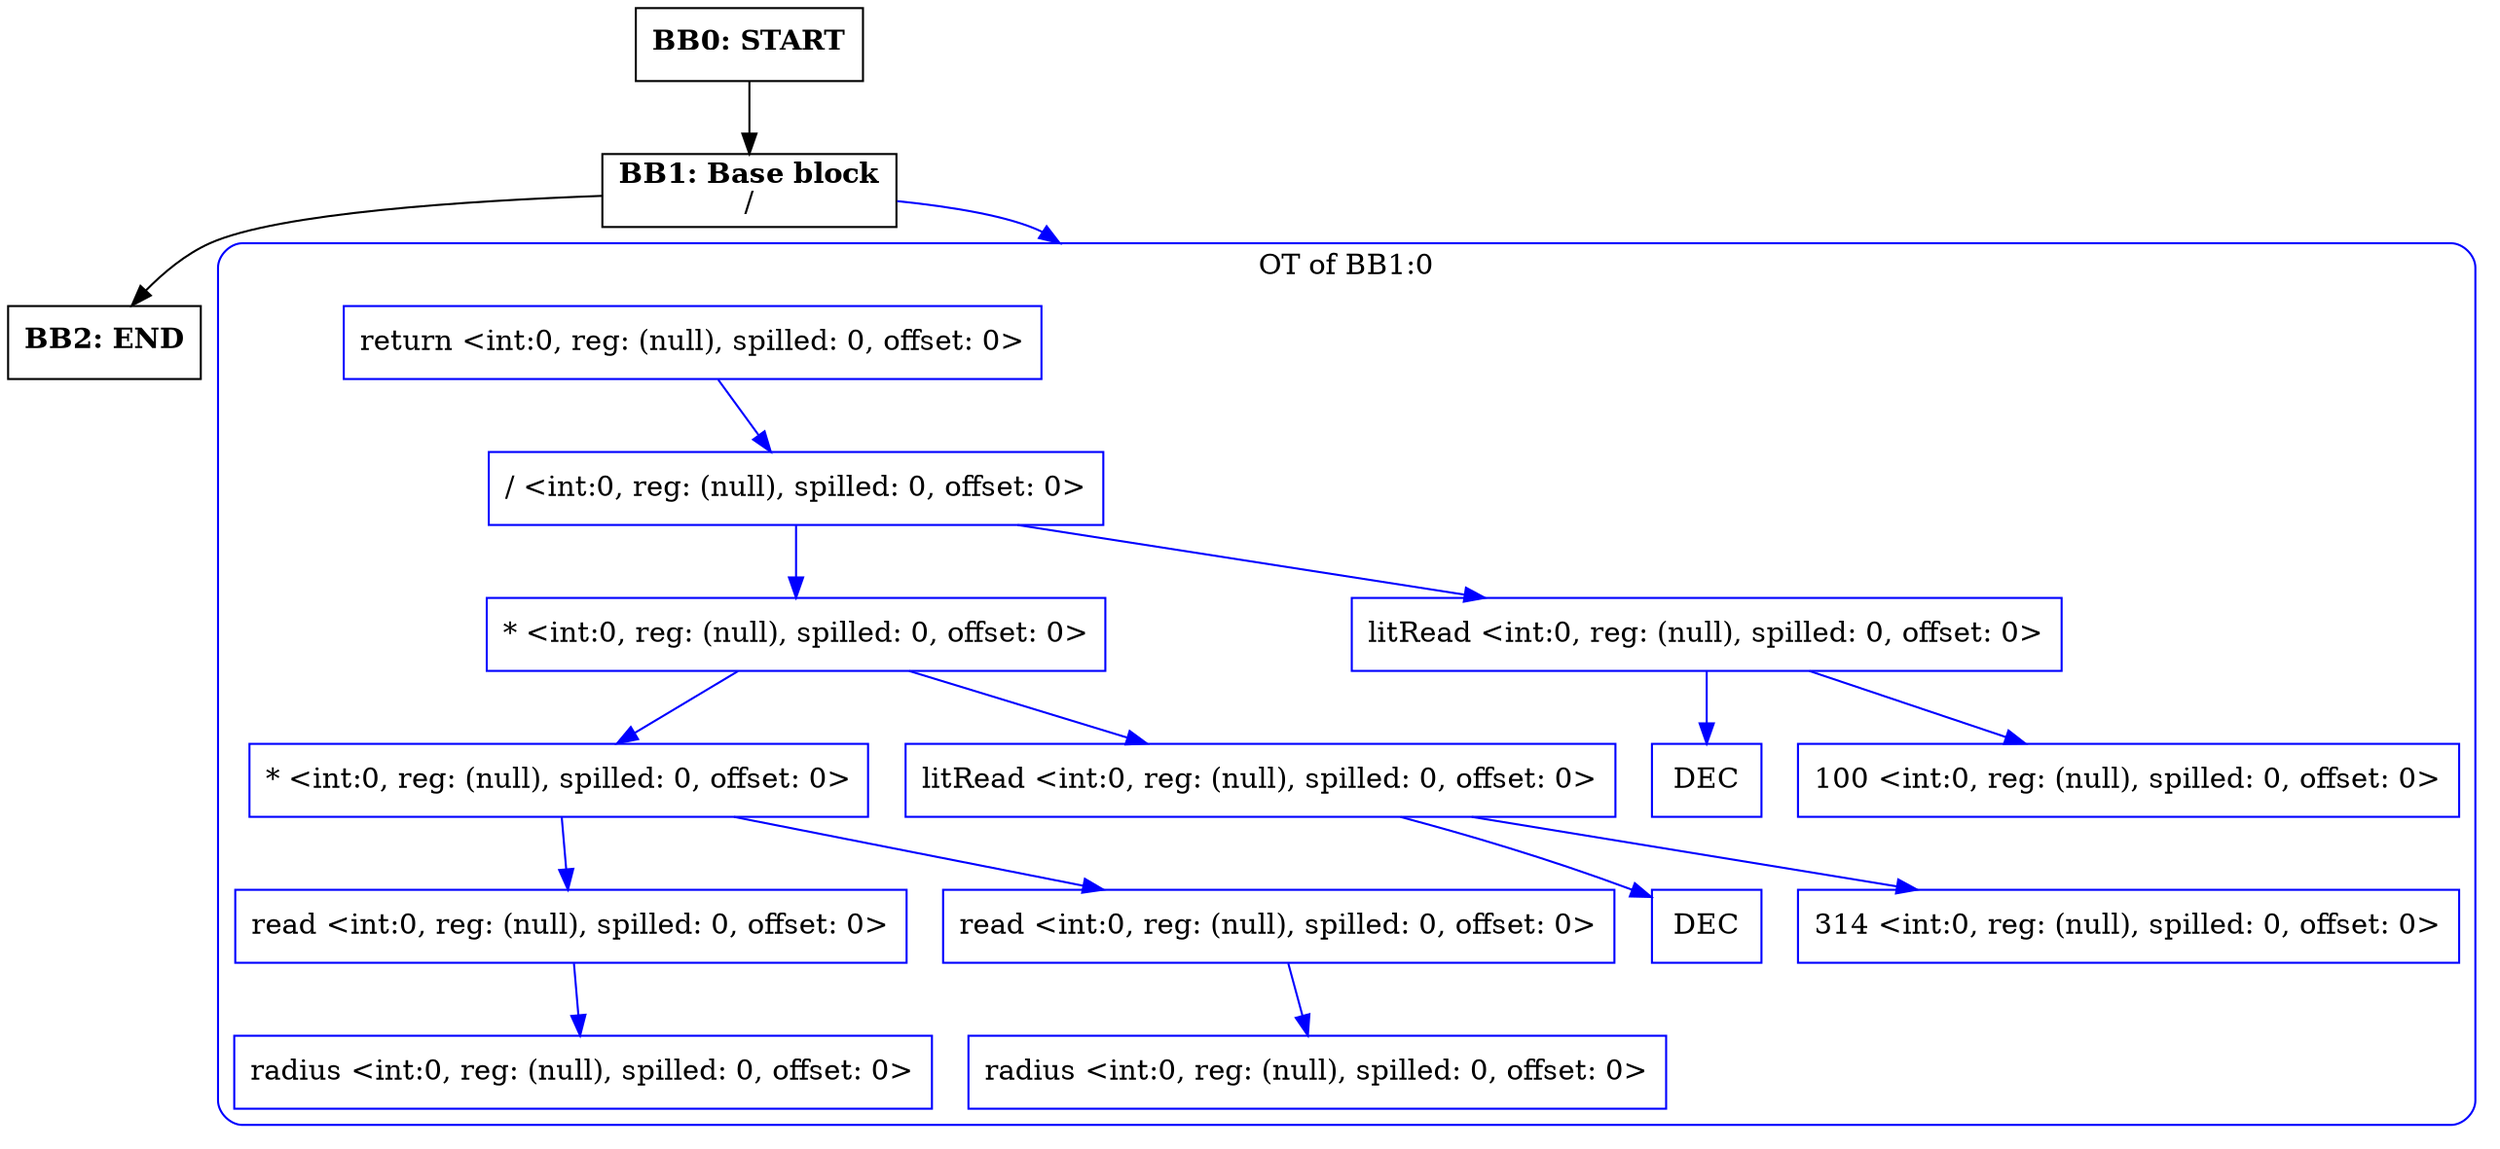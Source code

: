 digraph CFG {
    compound=true;
    graph [splines=true];
    node [shape=rectangle];

    BB2 [label=<<B>BB2: END</B><BR ALIGN="CENTER"/>>];
    BB1 [label=<<B>BB1: Base block</B><BR ALIGN="CENTER"/>/<BR ALIGN="CENTER"/>>];
    subgraph cluster_instruction0 {
        label = "OT of BB1:0";
        style=rounded;
        color=blue;
        entry0 [shape=point, style=invis];
        node0 [label="return <int:0, reg: (null), spilled: 0, offset: 0>", color=blue];
        node1 [label="/ <int:0, reg: (null), spilled: 0, offset: 0>", color=blue];
        node2 [label="* <int:0, reg: (null), spilled: 0, offset: 0>", color=blue];
        node3 [label="* <int:0, reg: (null), spilled: 0, offset: 0>", color=blue];
        node4 [label="read <int:0, reg: (null), spilled: 0, offset: 0>", color=blue];
        node5 [label="radius <int:0, reg: (null), spilled: 0, offset: 0>", color=blue];
        node4 -> node5[color=blue];
        node3 -> node4[color=blue];
        node6 [label="read <int:0, reg: (null), spilled: 0, offset: 0>", color=blue];
        node7 [label="radius <int:0, reg: (null), spilled: 0, offset: 0>", color=blue];
        node6 -> node7[color=blue];
        node3 -> node6[color=blue];
        node2 -> node3[color=blue];
        node8 [label="litRead <int:0, reg: (null), spilled: 0, offset: 0>", color=blue];
        node9 [label="DEC", color=blue];
        node8 -> node9[color=blue];
        node10 [label="314 <int:0, reg: (null), spilled: 0, offset: 0>", color=blue];
        node8 -> node10[color=blue];
        node2 -> node8[color=blue];
        node1 -> node2[color=blue];
        node11 [label="litRead <int:0, reg: (null), spilled: 0, offset: 0>", color=blue];
        node12 [label="DEC", color=blue];
        node11 -> node12[color=blue];
        node13 [label="100 <int:0, reg: (null), spilled: 0, offset: 0>", color=blue];
        node11 -> node13[color=blue];
        node1 -> node11[color=blue];
        node0 -> node1[color=blue];
    }
    BB1 -> entry0 [lhead=cluster_instruction0, color=blue];
    BB0 [label=<<B>BB0: START</B><BR ALIGN="CENTER"/>>];

    BB1 -> BB2;
    BB0 -> BB1;
}
